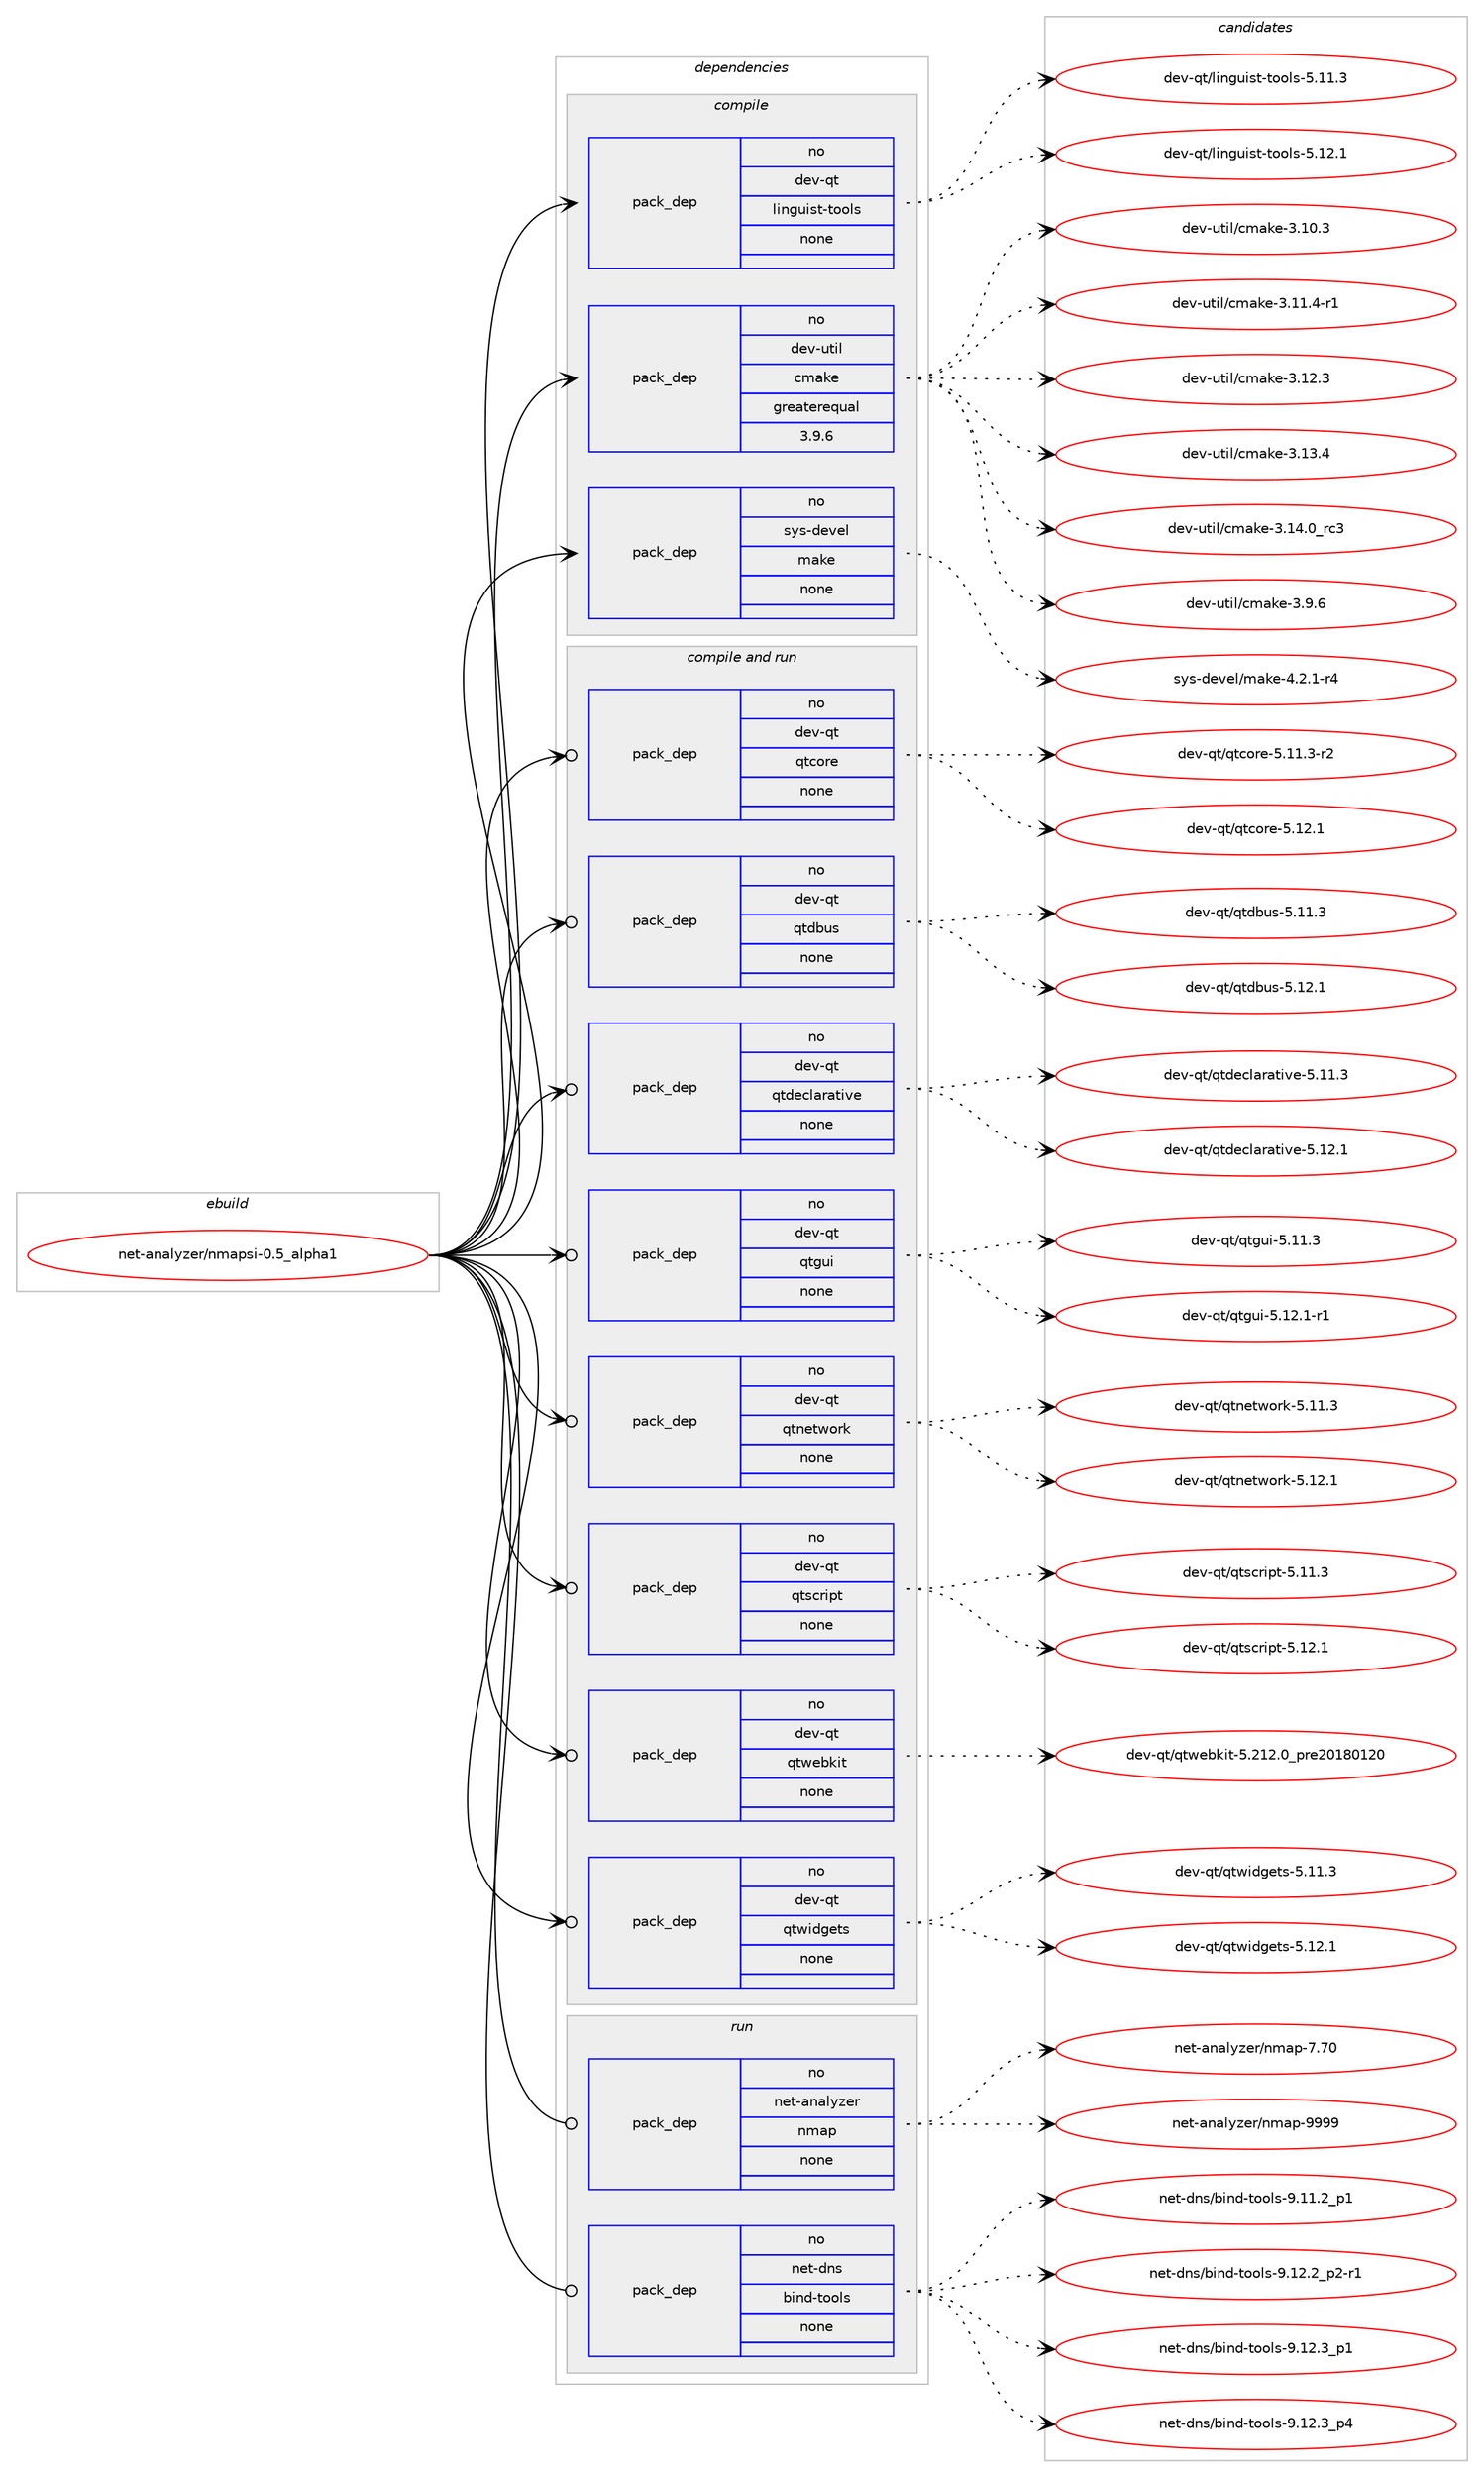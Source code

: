 digraph prolog {

# *************
# Graph options
# *************

newrank=true;
concentrate=true;
compound=true;
graph [rankdir=LR,fontname=Helvetica,fontsize=10,ranksep=1.5];#, ranksep=2.5, nodesep=0.2];
edge  [arrowhead=vee];
node  [fontname=Helvetica,fontsize=10];

# **********
# The ebuild
# **********

subgraph cluster_leftcol {
color=gray;
rank=same;
label=<<i>ebuild</i>>;
id [label="net-analyzer/nmapsi-0.5_alpha1", color=red, width=4, href="../net-analyzer/nmapsi-0.5_alpha1.svg"];
}

# ****************
# The dependencies
# ****************

subgraph cluster_midcol {
color=gray;
label=<<i>dependencies</i>>;
subgraph cluster_compile {
fillcolor="#eeeeee";
style=filled;
label=<<i>compile</i>>;
subgraph pack1177011 {
dependency1646108 [label=<<TABLE BORDER="0" CELLBORDER="1" CELLSPACING="0" CELLPADDING="4" WIDTH="220"><TR><TD ROWSPAN="6" CELLPADDING="30">pack_dep</TD></TR><TR><TD WIDTH="110">no</TD></TR><TR><TD>dev-qt</TD></TR><TR><TD>linguist-tools</TD></TR><TR><TD>none</TD></TR><TR><TD></TD></TR></TABLE>>, shape=none, color=blue];
}
id:e -> dependency1646108:w [weight=20,style="solid",arrowhead="vee"];
subgraph pack1177012 {
dependency1646109 [label=<<TABLE BORDER="0" CELLBORDER="1" CELLSPACING="0" CELLPADDING="4" WIDTH="220"><TR><TD ROWSPAN="6" CELLPADDING="30">pack_dep</TD></TR><TR><TD WIDTH="110">no</TD></TR><TR><TD>dev-util</TD></TR><TR><TD>cmake</TD></TR><TR><TD>greaterequal</TD></TR><TR><TD>3.9.6</TD></TR></TABLE>>, shape=none, color=blue];
}
id:e -> dependency1646109:w [weight=20,style="solid",arrowhead="vee"];
subgraph pack1177013 {
dependency1646110 [label=<<TABLE BORDER="0" CELLBORDER="1" CELLSPACING="0" CELLPADDING="4" WIDTH="220"><TR><TD ROWSPAN="6" CELLPADDING="30">pack_dep</TD></TR><TR><TD WIDTH="110">no</TD></TR><TR><TD>sys-devel</TD></TR><TR><TD>make</TD></TR><TR><TD>none</TD></TR><TR><TD></TD></TR></TABLE>>, shape=none, color=blue];
}
id:e -> dependency1646110:w [weight=20,style="solid",arrowhead="vee"];
}
subgraph cluster_compileandrun {
fillcolor="#eeeeee";
style=filled;
label=<<i>compile and run</i>>;
subgraph pack1177014 {
dependency1646111 [label=<<TABLE BORDER="0" CELLBORDER="1" CELLSPACING="0" CELLPADDING="4" WIDTH="220"><TR><TD ROWSPAN="6" CELLPADDING="30">pack_dep</TD></TR><TR><TD WIDTH="110">no</TD></TR><TR><TD>dev-qt</TD></TR><TR><TD>qtcore</TD></TR><TR><TD>none</TD></TR><TR><TD></TD></TR></TABLE>>, shape=none, color=blue];
}
id:e -> dependency1646111:w [weight=20,style="solid",arrowhead="odotvee"];
subgraph pack1177015 {
dependency1646112 [label=<<TABLE BORDER="0" CELLBORDER="1" CELLSPACING="0" CELLPADDING="4" WIDTH="220"><TR><TD ROWSPAN="6" CELLPADDING="30">pack_dep</TD></TR><TR><TD WIDTH="110">no</TD></TR><TR><TD>dev-qt</TD></TR><TR><TD>qtdbus</TD></TR><TR><TD>none</TD></TR><TR><TD></TD></TR></TABLE>>, shape=none, color=blue];
}
id:e -> dependency1646112:w [weight=20,style="solid",arrowhead="odotvee"];
subgraph pack1177016 {
dependency1646113 [label=<<TABLE BORDER="0" CELLBORDER="1" CELLSPACING="0" CELLPADDING="4" WIDTH="220"><TR><TD ROWSPAN="6" CELLPADDING="30">pack_dep</TD></TR><TR><TD WIDTH="110">no</TD></TR><TR><TD>dev-qt</TD></TR><TR><TD>qtdeclarative</TD></TR><TR><TD>none</TD></TR><TR><TD></TD></TR></TABLE>>, shape=none, color=blue];
}
id:e -> dependency1646113:w [weight=20,style="solid",arrowhead="odotvee"];
subgraph pack1177017 {
dependency1646114 [label=<<TABLE BORDER="0" CELLBORDER="1" CELLSPACING="0" CELLPADDING="4" WIDTH="220"><TR><TD ROWSPAN="6" CELLPADDING="30">pack_dep</TD></TR><TR><TD WIDTH="110">no</TD></TR><TR><TD>dev-qt</TD></TR><TR><TD>qtgui</TD></TR><TR><TD>none</TD></TR><TR><TD></TD></TR></TABLE>>, shape=none, color=blue];
}
id:e -> dependency1646114:w [weight=20,style="solid",arrowhead="odotvee"];
subgraph pack1177018 {
dependency1646115 [label=<<TABLE BORDER="0" CELLBORDER="1" CELLSPACING="0" CELLPADDING="4" WIDTH="220"><TR><TD ROWSPAN="6" CELLPADDING="30">pack_dep</TD></TR><TR><TD WIDTH="110">no</TD></TR><TR><TD>dev-qt</TD></TR><TR><TD>qtnetwork</TD></TR><TR><TD>none</TD></TR><TR><TD></TD></TR></TABLE>>, shape=none, color=blue];
}
id:e -> dependency1646115:w [weight=20,style="solid",arrowhead="odotvee"];
subgraph pack1177019 {
dependency1646116 [label=<<TABLE BORDER="0" CELLBORDER="1" CELLSPACING="0" CELLPADDING="4" WIDTH="220"><TR><TD ROWSPAN="6" CELLPADDING="30">pack_dep</TD></TR><TR><TD WIDTH="110">no</TD></TR><TR><TD>dev-qt</TD></TR><TR><TD>qtscript</TD></TR><TR><TD>none</TD></TR><TR><TD></TD></TR></TABLE>>, shape=none, color=blue];
}
id:e -> dependency1646116:w [weight=20,style="solid",arrowhead="odotvee"];
subgraph pack1177020 {
dependency1646117 [label=<<TABLE BORDER="0" CELLBORDER="1" CELLSPACING="0" CELLPADDING="4" WIDTH="220"><TR><TD ROWSPAN="6" CELLPADDING="30">pack_dep</TD></TR><TR><TD WIDTH="110">no</TD></TR><TR><TD>dev-qt</TD></TR><TR><TD>qtwebkit</TD></TR><TR><TD>none</TD></TR><TR><TD></TD></TR></TABLE>>, shape=none, color=blue];
}
id:e -> dependency1646117:w [weight=20,style="solid",arrowhead="odotvee"];
subgraph pack1177021 {
dependency1646118 [label=<<TABLE BORDER="0" CELLBORDER="1" CELLSPACING="0" CELLPADDING="4" WIDTH="220"><TR><TD ROWSPAN="6" CELLPADDING="30">pack_dep</TD></TR><TR><TD WIDTH="110">no</TD></TR><TR><TD>dev-qt</TD></TR><TR><TD>qtwidgets</TD></TR><TR><TD>none</TD></TR><TR><TD></TD></TR></TABLE>>, shape=none, color=blue];
}
id:e -> dependency1646118:w [weight=20,style="solid",arrowhead="odotvee"];
}
subgraph cluster_run {
fillcolor="#eeeeee";
style=filled;
label=<<i>run</i>>;
subgraph pack1177022 {
dependency1646119 [label=<<TABLE BORDER="0" CELLBORDER="1" CELLSPACING="0" CELLPADDING="4" WIDTH="220"><TR><TD ROWSPAN="6" CELLPADDING="30">pack_dep</TD></TR><TR><TD WIDTH="110">no</TD></TR><TR><TD>net-analyzer</TD></TR><TR><TD>nmap</TD></TR><TR><TD>none</TD></TR><TR><TD></TD></TR></TABLE>>, shape=none, color=blue];
}
id:e -> dependency1646119:w [weight=20,style="solid",arrowhead="odot"];
subgraph pack1177023 {
dependency1646120 [label=<<TABLE BORDER="0" CELLBORDER="1" CELLSPACING="0" CELLPADDING="4" WIDTH="220"><TR><TD ROWSPAN="6" CELLPADDING="30">pack_dep</TD></TR><TR><TD WIDTH="110">no</TD></TR><TR><TD>net-dns</TD></TR><TR><TD>bind-tools</TD></TR><TR><TD>none</TD></TR><TR><TD></TD></TR></TABLE>>, shape=none, color=blue];
}
id:e -> dependency1646120:w [weight=20,style="solid",arrowhead="odot"];
}
}

# **************
# The candidates
# **************

subgraph cluster_choices {
rank=same;
color=gray;
label=<<i>candidates</i>>;

subgraph choice1177011 {
color=black;
nodesep=1;
choice10010111845113116471081051101031171051151164511611111110811545534649494651 [label="dev-qt/linguist-tools-5.11.3", color=red, width=4,href="../dev-qt/linguist-tools-5.11.3.svg"];
choice10010111845113116471081051101031171051151164511611111110811545534649504649 [label="dev-qt/linguist-tools-5.12.1", color=red, width=4,href="../dev-qt/linguist-tools-5.12.1.svg"];
dependency1646108:e -> choice10010111845113116471081051101031171051151164511611111110811545534649494651:w [style=dotted,weight="100"];
dependency1646108:e -> choice10010111845113116471081051101031171051151164511611111110811545534649504649:w [style=dotted,weight="100"];
}
subgraph choice1177012 {
color=black;
nodesep=1;
choice1001011184511711610510847991099710710145514649484651 [label="dev-util/cmake-3.10.3", color=red, width=4,href="../dev-util/cmake-3.10.3.svg"];
choice10010111845117116105108479910997107101455146494946524511449 [label="dev-util/cmake-3.11.4-r1", color=red, width=4,href="../dev-util/cmake-3.11.4-r1.svg"];
choice1001011184511711610510847991099710710145514649504651 [label="dev-util/cmake-3.12.3", color=red, width=4,href="../dev-util/cmake-3.12.3.svg"];
choice1001011184511711610510847991099710710145514649514652 [label="dev-util/cmake-3.13.4", color=red, width=4,href="../dev-util/cmake-3.13.4.svg"];
choice1001011184511711610510847991099710710145514649524648951149951 [label="dev-util/cmake-3.14.0_rc3", color=red, width=4,href="../dev-util/cmake-3.14.0_rc3.svg"];
choice10010111845117116105108479910997107101455146574654 [label="dev-util/cmake-3.9.6", color=red, width=4,href="../dev-util/cmake-3.9.6.svg"];
dependency1646109:e -> choice1001011184511711610510847991099710710145514649484651:w [style=dotted,weight="100"];
dependency1646109:e -> choice10010111845117116105108479910997107101455146494946524511449:w [style=dotted,weight="100"];
dependency1646109:e -> choice1001011184511711610510847991099710710145514649504651:w [style=dotted,weight="100"];
dependency1646109:e -> choice1001011184511711610510847991099710710145514649514652:w [style=dotted,weight="100"];
dependency1646109:e -> choice1001011184511711610510847991099710710145514649524648951149951:w [style=dotted,weight="100"];
dependency1646109:e -> choice10010111845117116105108479910997107101455146574654:w [style=dotted,weight="100"];
}
subgraph choice1177013 {
color=black;
nodesep=1;
choice1151211154510010111810110847109971071014552465046494511452 [label="sys-devel/make-4.2.1-r4", color=red, width=4,href="../sys-devel/make-4.2.1-r4.svg"];
dependency1646110:e -> choice1151211154510010111810110847109971071014552465046494511452:w [style=dotted,weight="100"];
}
subgraph choice1177014 {
color=black;
nodesep=1;
choice100101118451131164711311699111114101455346494946514511450 [label="dev-qt/qtcore-5.11.3-r2", color=red, width=4,href="../dev-qt/qtcore-5.11.3-r2.svg"];
choice10010111845113116471131169911111410145534649504649 [label="dev-qt/qtcore-5.12.1", color=red, width=4,href="../dev-qt/qtcore-5.12.1.svg"];
dependency1646111:e -> choice100101118451131164711311699111114101455346494946514511450:w [style=dotted,weight="100"];
dependency1646111:e -> choice10010111845113116471131169911111410145534649504649:w [style=dotted,weight="100"];
}
subgraph choice1177015 {
color=black;
nodesep=1;
choice10010111845113116471131161009811711545534649494651 [label="dev-qt/qtdbus-5.11.3", color=red, width=4,href="../dev-qt/qtdbus-5.11.3.svg"];
choice10010111845113116471131161009811711545534649504649 [label="dev-qt/qtdbus-5.12.1", color=red, width=4,href="../dev-qt/qtdbus-5.12.1.svg"];
dependency1646112:e -> choice10010111845113116471131161009811711545534649494651:w [style=dotted,weight="100"];
dependency1646112:e -> choice10010111845113116471131161009811711545534649504649:w [style=dotted,weight="100"];
}
subgraph choice1177016 {
color=black;
nodesep=1;
choice100101118451131164711311610010199108971149711610511810145534649494651 [label="dev-qt/qtdeclarative-5.11.3", color=red, width=4,href="../dev-qt/qtdeclarative-5.11.3.svg"];
choice100101118451131164711311610010199108971149711610511810145534649504649 [label="dev-qt/qtdeclarative-5.12.1", color=red, width=4,href="../dev-qt/qtdeclarative-5.12.1.svg"];
dependency1646113:e -> choice100101118451131164711311610010199108971149711610511810145534649494651:w [style=dotted,weight="100"];
dependency1646113:e -> choice100101118451131164711311610010199108971149711610511810145534649504649:w [style=dotted,weight="100"];
}
subgraph choice1177017 {
color=black;
nodesep=1;
choice100101118451131164711311610311710545534649494651 [label="dev-qt/qtgui-5.11.3", color=red, width=4,href="../dev-qt/qtgui-5.11.3.svg"];
choice1001011184511311647113116103117105455346495046494511449 [label="dev-qt/qtgui-5.12.1-r1", color=red, width=4,href="../dev-qt/qtgui-5.12.1-r1.svg"];
dependency1646114:e -> choice100101118451131164711311610311710545534649494651:w [style=dotted,weight="100"];
dependency1646114:e -> choice1001011184511311647113116103117105455346495046494511449:w [style=dotted,weight="100"];
}
subgraph choice1177018 {
color=black;
nodesep=1;
choice100101118451131164711311611010111611911111410745534649494651 [label="dev-qt/qtnetwork-5.11.3", color=red, width=4,href="../dev-qt/qtnetwork-5.11.3.svg"];
choice100101118451131164711311611010111611911111410745534649504649 [label="dev-qt/qtnetwork-5.12.1", color=red, width=4,href="../dev-qt/qtnetwork-5.12.1.svg"];
dependency1646115:e -> choice100101118451131164711311611010111611911111410745534649494651:w [style=dotted,weight="100"];
dependency1646115:e -> choice100101118451131164711311611010111611911111410745534649504649:w [style=dotted,weight="100"];
}
subgraph choice1177019 {
color=black;
nodesep=1;
choice10010111845113116471131161159911410511211645534649494651 [label="dev-qt/qtscript-5.11.3", color=red, width=4,href="../dev-qt/qtscript-5.11.3.svg"];
choice10010111845113116471131161159911410511211645534649504649 [label="dev-qt/qtscript-5.12.1", color=red, width=4,href="../dev-qt/qtscript-5.12.1.svg"];
dependency1646116:e -> choice10010111845113116471131161159911410511211645534649494651:w [style=dotted,weight="100"];
dependency1646116:e -> choice10010111845113116471131161159911410511211645534649504649:w [style=dotted,weight="100"];
}
subgraph choice1177020 {
color=black;
nodesep=1;
choice1001011184511311647113116119101981071051164553465049504648951121141015048495648495048 [label="dev-qt/qtwebkit-5.212.0_pre20180120", color=red, width=4,href="../dev-qt/qtwebkit-5.212.0_pre20180120.svg"];
dependency1646117:e -> choice1001011184511311647113116119101981071051164553465049504648951121141015048495648495048:w [style=dotted,weight="100"];
}
subgraph choice1177021 {
color=black;
nodesep=1;
choice100101118451131164711311611910510010310111611545534649494651 [label="dev-qt/qtwidgets-5.11.3", color=red, width=4,href="../dev-qt/qtwidgets-5.11.3.svg"];
choice100101118451131164711311611910510010310111611545534649504649 [label="dev-qt/qtwidgets-5.12.1", color=red, width=4,href="../dev-qt/qtwidgets-5.12.1.svg"];
dependency1646118:e -> choice100101118451131164711311611910510010310111611545534649494651:w [style=dotted,weight="100"];
dependency1646118:e -> choice100101118451131164711311611910510010310111611545534649504649:w [style=dotted,weight="100"];
}
subgraph choice1177022 {
color=black;
nodesep=1;
choice11010111645971109710812112210111447110109971124555465548 [label="net-analyzer/nmap-7.70", color=red, width=4,href="../net-analyzer/nmap-7.70.svg"];
choice11010111645971109710812112210111447110109971124557575757 [label="net-analyzer/nmap-9999", color=red, width=4,href="../net-analyzer/nmap-9999.svg"];
dependency1646119:e -> choice11010111645971109710812112210111447110109971124555465548:w [style=dotted,weight="100"];
dependency1646119:e -> choice11010111645971109710812112210111447110109971124557575757:w [style=dotted,weight="100"];
}
subgraph choice1177023 {
color=black;
nodesep=1;
choice11010111645100110115479810511010045116111111108115455746494946509511249 [label="net-dns/bind-tools-9.11.2_p1", color=red, width=4,href="../net-dns/bind-tools-9.11.2_p1.svg"];
choice110101116451001101154798105110100451161111111081154557464950465095112504511449 [label="net-dns/bind-tools-9.12.2_p2-r1", color=red, width=4,href="../net-dns/bind-tools-9.12.2_p2-r1.svg"];
choice11010111645100110115479810511010045116111111108115455746495046519511249 [label="net-dns/bind-tools-9.12.3_p1", color=red, width=4,href="../net-dns/bind-tools-9.12.3_p1.svg"];
choice11010111645100110115479810511010045116111111108115455746495046519511252 [label="net-dns/bind-tools-9.12.3_p4", color=red, width=4,href="../net-dns/bind-tools-9.12.3_p4.svg"];
dependency1646120:e -> choice11010111645100110115479810511010045116111111108115455746494946509511249:w [style=dotted,weight="100"];
dependency1646120:e -> choice110101116451001101154798105110100451161111111081154557464950465095112504511449:w [style=dotted,weight="100"];
dependency1646120:e -> choice11010111645100110115479810511010045116111111108115455746495046519511249:w [style=dotted,weight="100"];
dependency1646120:e -> choice11010111645100110115479810511010045116111111108115455746495046519511252:w [style=dotted,weight="100"];
}
}

}
